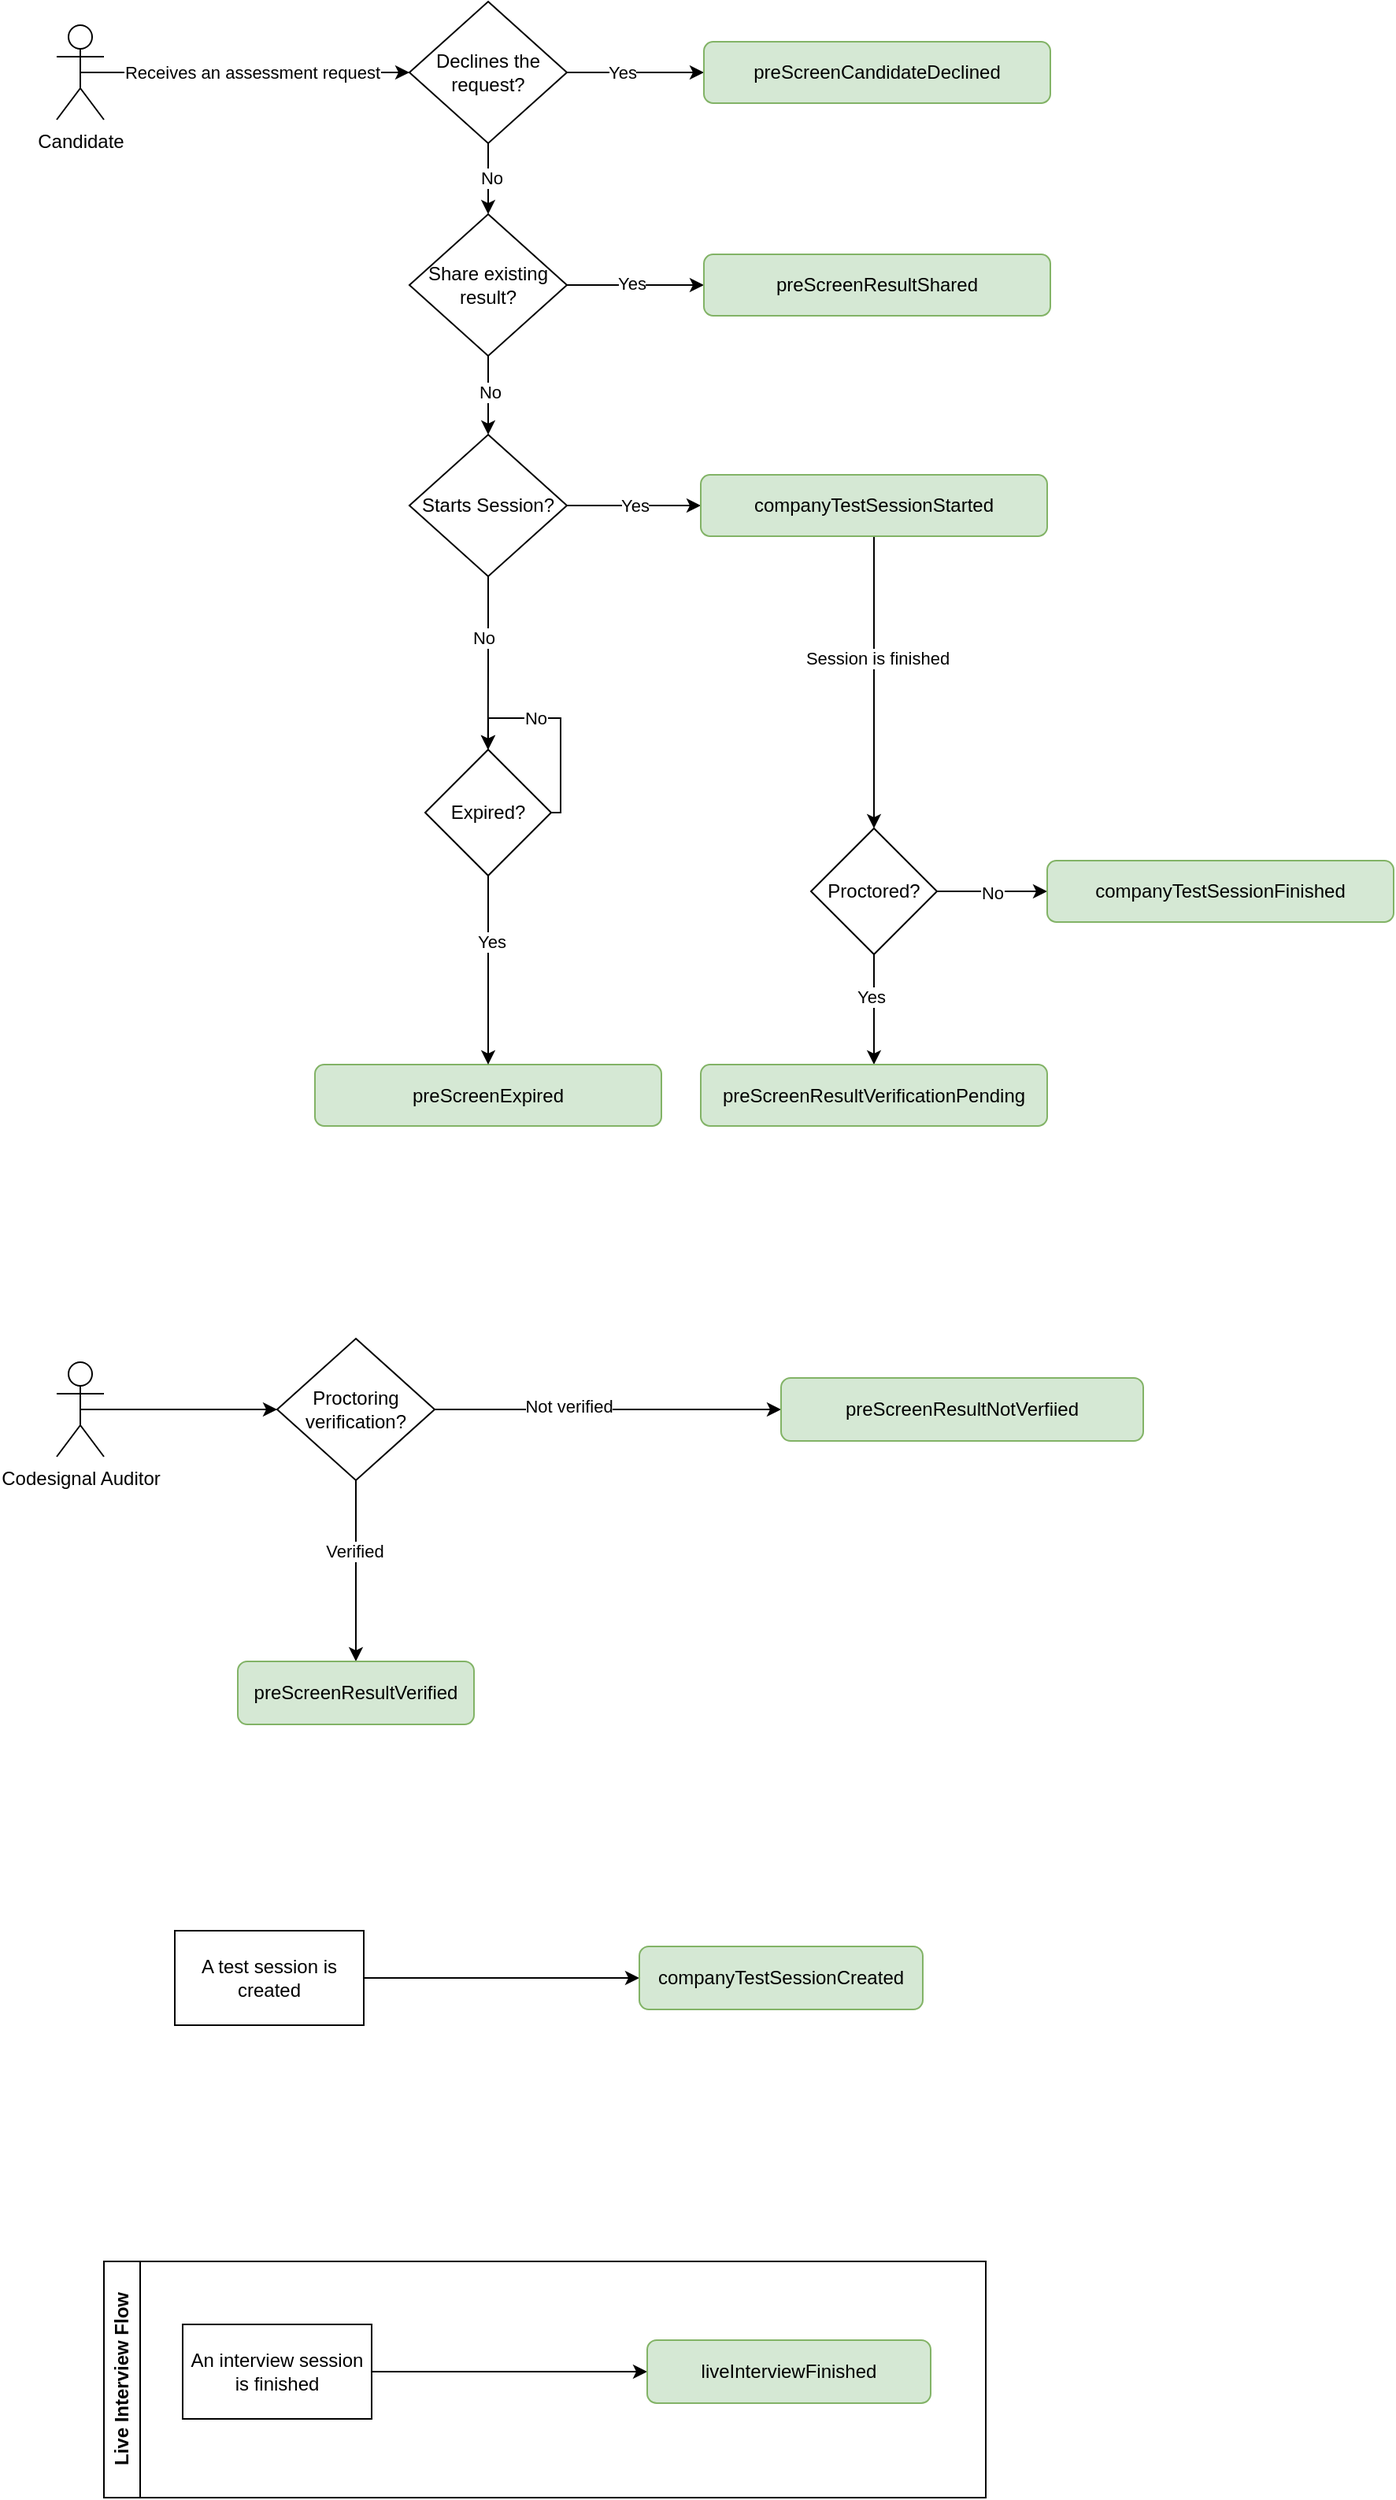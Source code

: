 <mxfile version="24.7.17">
  <diagram name="Page-1" id="j61EQ_yQ_Mo7Y-l2gbru">
    <mxGraphModel dx="1434" dy="786" grid="1" gridSize="10" guides="1" tooltips="1" connect="1" arrows="1" fold="1" page="1" pageScale="1" pageWidth="827" pageHeight="1169" math="0" shadow="0">
      <root>
        <mxCell id="0" />
        <mxCell id="1" parent="0" />
        <mxCell id="-1Zy-BuF8MPBCuA15nqm-2" style="edgeStyle=orthogonalEdgeStyle;rounded=0;orthogonalLoop=1;jettySize=auto;html=1;exitX=0.5;exitY=0.5;exitDx=0;exitDy=0;exitPerimeter=0;entryX=0;entryY=0.5;entryDx=0;entryDy=0;" parent="1" source="-1Zy-BuF8MPBCuA15nqm-1" target="-1Zy-BuF8MPBCuA15nqm-3" edge="1">
          <mxGeometry relative="1" as="geometry">
            <mxPoint x="310" y="120" as="targetPoint" />
          </mxGeometry>
        </mxCell>
        <mxCell id="-1Zy-BuF8MPBCuA15nqm-4" value="Receives an assessment request" style="edgeLabel;html=1;align=center;verticalAlign=middle;resizable=0;points=[];" parent="-1Zy-BuF8MPBCuA15nqm-2" vertex="1" connectable="0">
          <mxGeometry x="0.234" y="1" relative="1" as="geometry">
            <mxPoint x="-20" y="1" as="offset" />
          </mxGeometry>
        </mxCell>
        <mxCell id="-1Zy-BuF8MPBCuA15nqm-1" value="Candidate" style="shape=umlActor;verticalLabelPosition=bottom;verticalAlign=top;html=1;outlineConnect=0;" parent="1" vertex="1">
          <mxGeometry x="140" y="90" width="30" height="60" as="geometry" />
        </mxCell>
        <mxCell id="-1Zy-BuF8MPBCuA15nqm-6" style="edgeStyle=orthogonalEdgeStyle;rounded=0;orthogonalLoop=1;jettySize=auto;html=1;exitX=1;exitY=0.5;exitDx=0;exitDy=0;entryX=0;entryY=0.5;entryDx=0;entryDy=0;" parent="1" source="-1Zy-BuF8MPBCuA15nqm-3" target="-1Zy-BuF8MPBCuA15nqm-5" edge="1">
          <mxGeometry relative="1" as="geometry" />
        </mxCell>
        <mxCell id="-1Zy-BuF8MPBCuA15nqm-8" value="Yes" style="edgeLabel;html=1;align=center;verticalAlign=middle;resizable=0;points=[];" parent="-1Zy-BuF8MPBCuA15nqm-6" vertex="1" connectable="0">
          <mxGeometry x="-0.2" y="-2" relative="1" as="geometry">
            <mxPoint y="-2" as="offset" />
          </mxGeometry>
        </mxCell>
        <mxCell id="1_Vyh3dZbqvXK6EHyWsz-2" value="" style="edgeStyle=orthogonalEdgeStyle;rounded=0;orthogonalLoop=1;jettySize=auto;html=1;" parent="1" source="-1Zy-BuF8MPBCuA15nqm-3" target="1_Vyh3dZbqvXK6EHyWsz-1" edge="1">
          <mxGeometry relative="1" as="geometry" />
        </mxCell>
        <mxCell id="1_Vyh3dZbqvXK6EHyWsz-3" value="No" style="edgeLabel;html=1;align=center;verticalAlign=middle;resizable=0;points=[];" parent="1_Vyh3dZbqvXK6EHyWsz-2" vertex="1" connectable="0">
          <mxGeometry x="-0.044" y="2" relative="1" as="geometry">
            <mxPoint as="offset" />
          </mxGeometry>
        </mxCell>
        <mxCell id="-1Zy-BuF8MPBCuA15nqm-3" value="Declines the request?" style="rhombus;whiteSpace=wrap;html=1;" parent="1" vertex="1">
          <mxGeometry x="364" y="75" width="100" height="90" as="geometry" />
        </mxCell>
        <mxCell id="-1Zy-BuF8MPBCuA15nqm-5" value="preScreenCandidateDeclined" style="rounded=1;whiteSpace=wrap;html=1;fillColor=#d5e8d4;strokeColor=#82b366;" parent="1" vertex="1">
          <mxGeometry x="551" y="100.5" width="220" height="39" as="geometry" />
        </mxCell>
        <mxCell id="-1Zy-BuF8MPBCuA15nqm-20" value="Yes" style="edgeStyle=orthogonalEdgeStyle;rounded=0;orthogonalLoop=1;jettySize=auto;html=1;exitX=1;exitY=0.5;exitDx=0;exitDy=0;entryX=0;entryY=0.5;entryDx=0;entryDy=0;" parent="1" source="-1Zy-BuF8MPBCuA15nqm-16" target="-1Zy-BuF8MPBCuA15nqm-19" edge="1">
          <mxGeometry relative="1" as="geometry" />
        </mxCell>
        <mxCell id="ZH-i35oEJuskvQAQqU1v-8" style="edgeStyle=orthogonalEdgeStyle;rounded=0;orthogonalLoop=1;jettySize=auto;html=1;exitX=0.5;exitY=1;exitDx=0;exitDy=0;" parent="1" source="-1Zy-BuF8MPBCuA15nqm-16" edge="1">
          <mxGeometry relative="1" as="geometry">
            <mxPoint x="413.857" y="550" as="targetPoint" />
          </mxGeometry>
        </mxCell>
        <mxCell id="ZH-i35oEJuskvQAQqU1v-9" value="No" style="edgeLabel;html=1;align=center;verticalAlign=middle;resizable=0;points=[];" parent="ZH-i35oEJuskvQAQqU1v-8" vertex="1" connectable="0">
          <mxGeometry x="-0.302" y="-3" relative="1" as="geometry">
            <mxPoint as="offset" />
          </mxGeometry>
        </mxCell>
        <mxCell id="-1Zy-BuF8MPBCuA15nqm-16" value="Starts Session?" style="rhombus;whiteSpace=wrap;html=1;" parent="1" vertex="1">
          <mxGeometry x="364" y="350" width="100" height="90" as="geometry" />
        </mxCell>
        <mxCell id="ZH-i35oEJuskvQAQqU1v-2" style="edgeStyle=orthogonalEdgeStyle;rounded=0;orthogonalLoop=1;jettySize=auto;html=1;exitX=0.5;exitY=1;exitDx=0;exitDy=0;entryX=0.5;entryY=0;entryDx=0;entryDy=0;" parent="1" source="-1Zy-BuF8MPBCuA15nqm-19" target="-1Zy-BuF8MPBCuA15nqm-24" edge="1">
          <mxGeometry relative="1" as="geometry" />
        </mxCell>
        <mxCell id="ZH-i35oEJuskvQAQqU1v-3" value="Session is finished" style="edgeLabel;html=1;align=center;verticalAlign=middle;resizable=0;points=[];" parent="ZH-i35oEJuskvQAQqU1v-2" vertex="1" connectable="0">
          <mxGeometry x="-0.164" y="2" relative="1" as="geometry">
            <mxPoint as="offset" />
          </mxGeometry>
        </mxCell>
        <mxCell id="-1Zy-BuF8MPBCuA15nqm-19" value="companyTestSessionStarted" style="rounded=1;whiteSpace=wrap;html=1;fillColor=#d5e8d4;strokeColor=#82b366;" parent="1" vertex="1">
          <mxGeometry x="549" y="375.5" width="220" height="39" as="geometry" />
        </mxCell>
        <mxCell id="-1Zy-BuF8MPBCuA15nqm-25" style="edgeStyle=orthogonalEdgeStyle;rounded=0;orthogonalLoop=1;jettySize=auto;html=1;exitX=0.5;exitY=1;exitDx=0;exitDy=0;entryX=0.5;entryY=0;entryDx=0;entryDy=0;" parent="1" source="-1Zy-BuF8MPBCuA15nqm-24" target="-1Zy-BuF8MPBCuA15nqm-29" edge="1">
          <mxGeometry relative="1" as="geometry">
            <mxPoint x="659" y="790" as="targetPoint" />
          </mxGeometry>
        </mxCell>
        <mxCell id="-1Zy-BuF8MPBCuA15nqm-28" value="Yes" style="edgeLabel;html=1;align=center;verticalAlign=middle;resizable=0;points=[];" parent="-1Zy-BuF8MPBCuA15nqm-25" vertex="1" connectable="0">
          <mxGeometry x="-0.231" y="-2" relative="1" as="geometry">
            <mxPoint as="offset" />
          </mxGeometry>
        </mxCell>
        <mxCell id="-1Zy-BuF8MPBCuA15nqm-26" value="No" style="edgeStyle=orthogonalEdgeStyle;rounded=0;orthogonalLoop=1;jettySize=auto;html=1;exitX=1;exitY=0.5;exitDx=0;exitDy=0;entryX=0;entryY=0.5;entryDx=0;entryDy=0;" parent="1" source="-1Zy-BuF8MPBCuA15nqm-24" edge="1">
          <mxGeometry relative="1" as="geometry">
            <mxPoint x="769" y="640.0" as="targetPoint" />
          </mxGeometry>
        </mxCell>
        <mxCell id="-1Zy-BuF8MPBCuA15nqm-24" value="Proctored?" style="rhombus;whiteSpace=wrap;html=1;" parent="1" vertex="1">
          <mxGeometry x="619" y="600" width="80" height="80" as="geometry" />
        </mxCell>
        <mxCell id="-1Zy-BuF8MPBCuA15nqm-27" value="companyTestSessionFinished" style="rounded=1;whiteSpace=wrap;html=1;fillColor=#d5e8d4;strokeColor=#82b366;" parent="1" vertex="1">
          <mxGeometry x="769" y="620.5" width="220" height="39" as="geometry" />
        </mxCell>
        <mxCell id="-1Zy-BuF8MPBCuA15nqm-29" value="preScreenResultVerificationPending" style="rounded=1;whiteSpace=wrap;html=1;fillColor=#d5e8d4;strokeColor=#82b366;" parent="1" vertex="1">
          <mxGeometry x="549" y="750" width="220" height="39" as="geometry" />
        </mxCell>
        <mxCell id="-1Zy-BuF8MPBCuA15nqm-32" value="preScreenExpired" style="rounded=1;whiteSpace=wrap;html=1;fillColor=#d5e8d4;strokeColor=#82b366;" parent="1" vertex="1">
          <mxGeometry x="304" y="750" width="220" height="39" as="geometry" />
        </mxCell>
        <mxCell id="-1Zy-BuF8MPBCuA15nqm-36" style="edgeStyle=orthogonalEdgeStyle;rounded=0;orthogonalLoop=1;jettySize=auto;html=1;exitX=0.5;exitY=0.5;exitDx=0;exitDy=0;exitPerimeter=0;" parent="1" source="-1Zy-BuF8MPBCuA15nqm-33" target="-1Zy-BuF8MPBCuA15nqm-35" edge="1">
          <mxGeometry relative="1" as="geometry" />
        </mxCell>
        <mxCell id="-1Zy-BuF8MPBCuA15nqm-33" value="Codesignal Auditor" style="shape=umlActor;verticalLabelPosition=bottom;verticalAlign=top;html=1;outlineConnect=0;" parent="1" vertex="1">
          <mxGeometry x="140" y="939" width="30" height="60" as="geometry" />
        </mxCell>
        <mxCell id="-1Zy-BuF8MPBCuA15nqm-37" style="edgeStyle=orthogonalEdgeStyle;rounded=0;orthogonalLoop=1;jettySize=auto;html=1;exitX=0.5;exitY=1;exitDx=0;exitDy=0;entryX=0.5;entryY=0;entryDx=0;entryDy=0;" parent="1" source="-1Zy-BuF8MPBCuA15nqm-35" target="-1Zy-BuF8MPBCuA15nqm-39" edge="1">
          <mxGeometry relative="1" as="geometry">
            <mxPoint x="330.048" y="1119" as="targetPoint" />
          </mxGeometry>
        </mxCell>
        <mxCell id="-1Zy-BuF8MPBCuA15nqm-38" value="Verified" style="edgeLabel;html=1;align=center;verticalAlign=middle;resizable=0;points=[];" parent="-1Zy-BuF8MPBCuA15nqm-37" vertex="1" connectable="0">
          <mxGeometry x="-0.226" y="-1" relative="1" as="geometry">
            <mxPoint as="offset" />
          </mxGeometry>
        </mxCell>
        <mxCell id="-1Zy-BuF8MPBCuA15nqm-40" style="edgeStyle=orthogonalEdgeStyle;rounded=0;orthogonalLoop=1;jettySize=auto;html=1;exitX=1;exitY=0.5;exitDx=0;exitDy=0;entryX=0;entryY=0.5;entryDx=0;entryDy=0;" parent="1" source="-1Zy-BuF8MPBCuA15nqm-35" target="-1Zy-BuF8MPBCuA15nqm-42" edge="1">
          <mxGeometry relative="1" as="geometry">
            <mxPoint x="590" y="968.905" as="targetPoint" />
          </mxGeometry>
        </mxCell>
        <mxCell id="-1Zy-BuF8MPBCuA15nqm-41" value="Not verified" style="edgeLabel;html=1;align=center;verticalAlign=middle;resizable=0;points=[];" parent="-1Zy-BuF8MPBCuA15nqm-40" vertex="1" connectable="0">
          <mxGeometry x="-0.234" y="-1" relative="1" as="geometry">
            <mxPoint y="-3" as="offset" />
          </mxGeometry>
        </mxCell>
        <mxCell id="-1Zy-BuF8MPBCuA15nqm-35" value="Proctoring verification?" style="rhombus;whiteSpace=wrap;html=1;" parent="1" vertex="1">
          <mxGeometry x="280" y="924" width="100" height="90" as="geometry" />
        </mxCell>
        <mxCell id="-1Zy-BuF8MPBCuA15nqm-39" value="preScreenResultVerified" style="rounded=1;whiteSpace=wrap;html=1;fillColor=#d5e8d4;strokeColor=#82b366;" parent="1" vertex="1">
          <mxGeometry x="255" y="1129" width="150" height="40" as="geometry" />
        </mxCell>
        <mxCell id="-1Zy-BuF8MPBCuA15nqm-42" value="preScreenResultNotVerfiied" style="rounded=1;whiteSpace=wrap;html=1;fillColor=#d5e8d4;strokeColor=#82b366;" parent="1" vertex="1">
          <mxGeometry x="600" y="949" width="230" height="40" as="geometry" />
        </mxCell>
        <mxCell id="hRBbCBN-hZxy3O0n4B4--2" style="edgeStyle=orthogonalEdgeStyle;rounded=0;orthogonalLoop=1;jettySize=auto;html=1;exitX=1;exitY=0.5;exitDx=0;exitDy=0;entryX=0;entryY=0.5;entryDx=0;entryDy=0;" parent="1" source="ZH-i35oEJuskvQAQqU1v-1" target="hRBbCBN-hZxy3O0n4B4--4" edge="1">
          <mxGeometry relative="1" as="geometry">
            <mxPoint x="500" y="1329.941" as="targetPoint" />
            <mxPoint x="170" y="1330" as="sourcePoint" />
          </mxGeometry>
        </mxCell>
        <mxCell id="hRBbCBN-hZxy3O0n4B4--4" value="companyTestSessionCreated" style="rounded=1;whiteSpace=wrap;html=1;fillColor=#d5e8d4;strokeColor=#82b366;" parent="1" vertex="1">
          <mxGeometry x="510" y="1310" width="180" height="40" as="geometry" />
        </mxCell>
        <mxCell id="ZH-i35oEJuskvQAQqU1v-1" value="A test session is created" style="rounded=0;whiteSpace=wrap;html=1;" parent="1" vertex="1">
          <mxGeometry x="215" y="1300" width="120" height="60" as="geometry" />
        </mxCell>
        <mxCell id="ZH-i35oEJuskvQAQqU1v-6" style="edgeStyle=orthogonalEdgeStyle;rounded=0;orthogonalLoop=1;jettySize=auto;html=1;exitX=0.5;exitY=1;exitDx=0;exitDy=0;entryX=0.5;entryY=0;entryDx=0;entryDy=0;" parent="1" source="ZH-i35oEJuskvQAQqU1v-4" target="-1Zy-BuF8MPBCuA15nqm-32" edge="1">
          <mxGeometry relative="1" as="geometry" />
        </mxCell>
        <mxCell id="ZH-i35oEJuskvQAQqU1v-7" value="Yes" style="edgeLabel;html=1;align=center;verticalAlign=middle;resizable=0;points=[];" parent="ZH-i35oEJuskvQAQqU1v-6" vertex="1" connectable="0">
          <mxGeometry x="-0.3" y="2" relative="1" as="geometry">
            <mxPoint as="offset" />
          </mxGeometry>
        </mxCell>
        <mxCell id="ZH-i35oEJuskvQAQqU1v-4" value="Expired?" style="rhombus;whiteSpace=wrap;html=1;" parent="1" vertex="1">
          <mxGeometry x="374" y="550" width="80" height="80" as="geometry" />
        </mxCell>
        <mxCell id="ZH-i35oEJuskvQAQqU1v-5" value="No" style="edgeStyle=orthogonalEdgeStyle;rounded=0;orthogonalLoop=1;jettySize=auto;html=1;exitX=1;exitY=0.5;exitDx=0;exitDy=0;entryX=0.5;entryY=0;entryDx=0;entryDy=0;" parent="1" source="ZH-i35oEJuskvQAQqU1v-4" target="ZH-i35oEJuskvQAQqU1v-4" edge="1">
          <mxGeometry x="0.25" relative="1" as="geometry">
            <Array as="points">
              <mxPoint x="460" y="590" />
              <mxPoint x="460" y="530" />
              <mxPoint x="414" y="530" />
            </Array>
            <mxPoint as="offset" />
          </mxGeometry>
        </mxCell>
        <mxCell id="1_Vyh3dZbqvXK6EHyWsz-4" value="" style="edgeStyle=orthogonalEdgeStyle;rounded=0;orthogonalLoop=1;jettySize=auto;html=1;" parent="1" source="1_Vyh3dZbqvXK6EHyWsz-1" target="-1Zy-BuF8MPBCuA15nqm-16" edge="1">
          <mxGeometry relative="1" as="geometry" />
        </mxCell>
        <mxCell id="1_Vyh3dZbqvXK6EHyWsz-5" value="No" style="edgeLabel;html=1;align=center;verticalAlign=middle;resizable=0;points=[];" parent="1_Vyh3dZbqvXK6EHyWsz-4" vertex="1" connectable="0">
          <mxGeometry x="-0.1" y="1" relative="1" as="geometry">
            <mxPoint as="offset" />
          </mxGeometry>
        </mxCell>
        <mxCell id="1_Vyh3dZbqvXK6EHyWsz-7" value="" style="edgeStyle=orthogonalEdgeStyle;rounded=0;orthogonalLoop=1;jettySize=auto;html=1;" parent="1" source="1_Vyh3dZbqvXK6EHyWsz-1" target="1_Vyh3dZbqvXK6EHyWsz-6" edge="1">
          <mxGeometry relative="1" as="geometry" />
        </mxCell>
        <mxCell id="1_Vyh3dZbqvXK6EHyWsz-8" value="Yes" style="edgeLabel;html=1;align=center;verticalAlign=middle;resizable=0;points=[];" parent="1_Vyh3dZbqvXK6EHyWsz-7" vertex="1" connectable="0">
          <mxGeometry x="-0.058" y="2" relative="1" as="geometry">
            <mxPoint y="1" as="offset" />
          </mxGeometry>
        </mxCell>
        <mxCell id="1_Vyh3dZbqvXK6EHyWsz-1" value="Share existing result?" style="rhombus;whiteSpace=wrap;html=1;" parent="1" vertex="1">
          <mxGeometry x="364" y="210" width="100" height="90" as="geometry" />
        </mxCell>
        <mxCell id="1_Vyh3dZbqvXK6EHyWsz-6" value="preScreenResultShared" style="rounded=1;whiteSpace=wrap;html=1;fillColor=#d5e8d4;strokeColor=#82b366;" parent="1" vertex="1">
          <mxGeometry x="551" y="235.5" width="220" height="39" as="geometry" />
        </mxCell>
        <mxCell id="f6R_C4WLF5Ge0BzN9inh-1" value="Live Interview Flow" style="swimlane;horizontal=0;whiteSpace=wrap;html=1;" vertex="1" parent="1">
          <mxGeometry x="170" y="1510" width="560" height="150" as="geometry">
            <mxRectangle x="70" y="1260" width="40" height="110" as="alternateBounds" />
          </mxGeometry>
        </mxCell>
        <mxCell id="f6R_C4WLF5Ge0BzN9inh-2" style="edgeStyle=orthogonalEdgeStyle;rounded=0;orthogonalLoop=1;jettySize=auto;html=1;exitX=1;exitY=0.5;exitDx=0;exitDy=0;entryX=0;entryY=0.5;entryDx=0;entryDy=0;" edge="1" parent="f6R_C4WLF5Ge0BzN9inh-1" source="f6R_C4WLF5Ge0BzN9inh-4" target="f6R_C4WLF5Ge0BzN9inh-3">
          <mxGeometry relative="1" as="geometry">
            <mxPoint x="335" y="69.941" as="targetPoint" />
            <mxPoint x="5" y="70" as="sourcePoint" />
          </mxGeometry>
        </mxCell>
        <mxCell id="f6R_C4WLF5Ge0BzN9inh-3" value="liveInterviewFinished" style="rounded=1;whiteSpace=wrap;html=1;fillColor=#d5e8d4;strokeColor=#82b366;" vertex="1" parent="f6R_C4WLF5Ge0BzN9inh-1">
          <mxGeometry x="345" y="50" width="180" height="40" as="geometry" />
        </mxCell>
        <mxCell id="f6R_C4WLF5Ge0BzN9inh-4" value="An interview session is finished" style="rounded=0;whiteSpace=wrap;html=1;" vertex="1" parent="f6R_C4WLF5Ge0BzN9inh-1">
          <mxGeometry x="50" y="40" width="120" height="60" as="geometry" />
        </mxCell>
      </root>
    </mxGraphModel>
  </diagram>
</mxfile>
